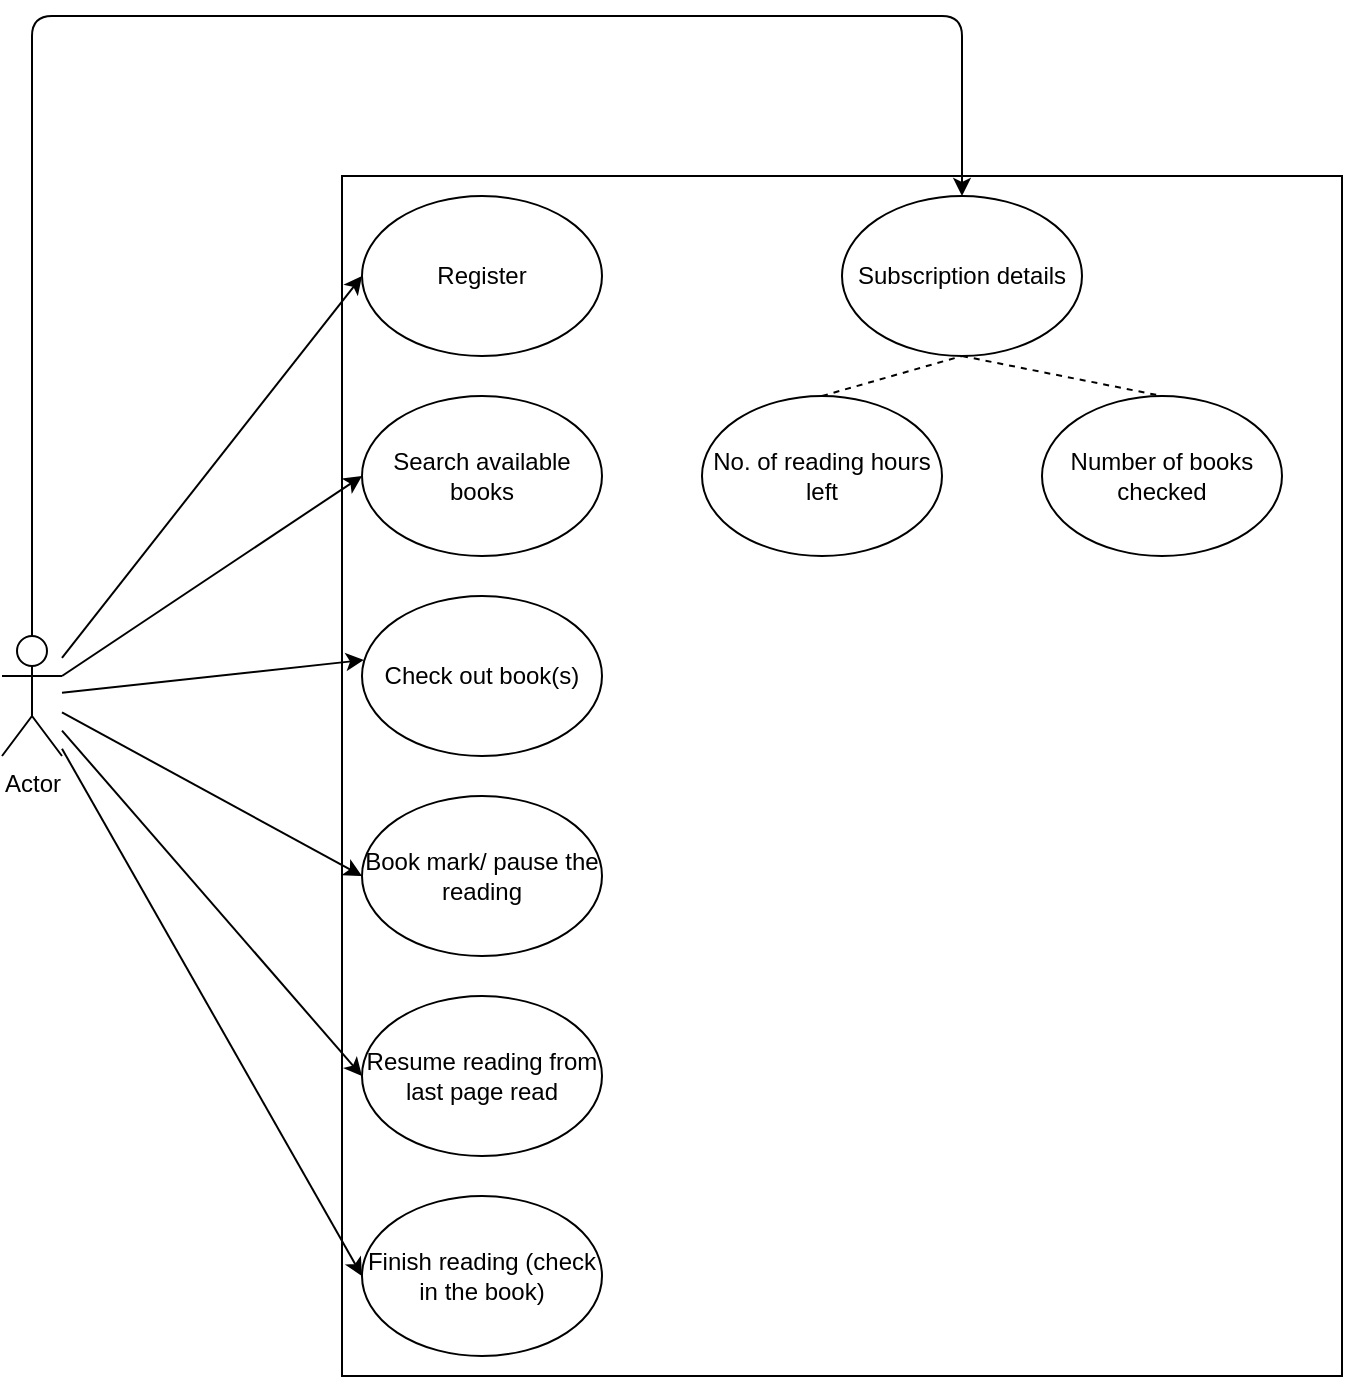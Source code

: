 <mxfile version="12.7.9" type="device"><diagram id="O4f3sb0Kif6kY3KjKK2u" name="Page-1"><mxGraphModel dx="1896" dy="1111" grid="1" gridSize="10" guides="1" tooltips="1" connect="1" arrows="1" fold="1" page="1" pageScale="1" pageWidth="850" pageHeight="1100" math="0" shadow="0"><root><mxCell id="0"/><mxCell id="1" parent="0"/><mxCell id="rJVmLUCx7BZa6X_PIHTk-1" value="" style="rounded=0;whiteSpace=wrap;html=1;" vertex="1" parent="1"><mxGeometry x="240" y="120" width="500" height="600" as="geometry"/></mxCell><mxCell id="rJVmLUCx7BZa6X_PIHTk-2" value="Actor" style="shape=umlActor;verticalLabelPosition=bottom;labelBackgroundColor=#ffffff;verticalAlign=top;html=1;outlineConnect=0;" vertex="1" parent="1"><mxGeometry x="70" y="350" width="30" height="60" as="geometry"/></mxCell><mxCell id="rJVmLUCx7BZa6X_PIHTk-7" value="Register" style="ellipse;whiteSpace=wrap;html=1;" vertex="1" parent="1"><mxGeometry x="250" y="130" width="120" height="80" as="geometry"/></mxCell><mxCell id="rJVmLUCx7BZa6X_PIHTk-9" value="" style="endArrow=classic;html=1;entryX=0;entryY=0.5;entryDx=0;entryDy=0;" edge="1" parent="1" source="rJVmLUCx7BZa6X_PIHTk-2" target="rJVmLUCx7BZa6X_PIHTk-7"><mxGeometry width="50" height="50" relative="1" as="geometry"><mxPoint x="160" y="210" as="sourcePoint"/><mxPoint x="210" y="160" as="targetPoint"/></mxGeometry></mxCell><mxCell id="rJVmLUCx7BZa6X_PIHTk-10" value="Search available books" style="ellipse;whiteSpace=wrap;html=1;" vertex="1" parent="1"><mxGeometry x="250" y="230" width="120" height="80" as="geometry"/></mxCell><mxCell id="rJVmLUCx7BZa6X_PIHTk-11" value="Check out book(s)" style="ellipse;whiteSpace=wrap;html=1;" vertex="1" parent="1"><mxGeometry x="250" y="330" width="120" height="80" as="geometry"/></mxCell><mxCell id="rJVmLUCx7BZa6X_PIHTk-12" value="Book mark/ pause the reading" style="ellipse;whiteSpace=wrap;html=1;" vertex="1" parent="1"><mxGeometry x="250" y="430" width="120" height="80" as="geometry"/></mxCell><mxCell id="rJVmLUCx7BZa6X_PIHTk-13" value="Resume reading from last page read" style="ellipse;whiteSpace=wrap;html=1;" vertex="1" parent="1"><mxGeometry x="250" y="530" width="120" height="80" as="geometry"/></mxCell><mxCell id="rJVmLUCx7BZa6X_PIHTk-14" value="Finish reading (check in the book)" style="ellipse;whiteSpace=wrap;html=1;" vertex="1" parent="1"><mxGeometry x="250" y="630" width="120" height="80" as="geometry"/></mxCell><mxCell id="rJVmLUCx7BZa6X_PIHTk-15" value="Subscription details" style="ellipse;whiteSpace=wrap;html=1;" vertex="1" parent="1"><mxGeometry x="490" y="130" width="120" height="80" as="geometry"/></mxCell><mxCell id="rJVmLUCx7BZa6X_PIHTk-16" value="Number of books checked" style="ellipse;whiteSpace=wrap;html=1;" vertex="1" parent="1"><mxGeometry x="590" y="230" width="120" height="80" as="geometry"/></mxCell><mxCell id="rJVmLUCx7BZa6X_PIHTk-17" value="No. of reading hours left" style="ellipse;whiteSpace=wrap;html=1;" vertex="1" parent="1"><mxGeometry x="420" y="230" width="120" height="80" as="geometry"/></mxCell><mxCell id="rJVmLUCx7BZa6X_PIHTk-19" value="" style="endArrow=none;dashed=1;html=1;exitX=0.5;exitY=0;exitDx=0;exitDy=0;entryX=0.5;entryY=1;entryDx=0;entryDy=0;" edge="1" parent="1" source="rJVmLUCx7BZa6X_PIHTk-17" target="rJVmLUCx7BZa6X_PIHTk-15"><mxGeometry width="50" height="50" relative="1" as="geometry"><mxPoint x="480" y="250" as="sourcePoint"/><mxPoint x="530" y="200" as="targetPoint"/></mxGeometry></mxCell><mxCell id="rJVmLUCx7BZa6X_PIHTk-20" value="" style="endArrow=none;dashed=1;html=1;entryX=0.5;entryY=0;entryDx=0;entryDy=0;exitX=0.5;exitY=1;exitDx=0;exitDy=0;" edge="1" parent="1" source="rJVmLUCx7BZa6X_PIHTk-15" target="rJVmLUCx7BZa6X_PIHTk-16"><mxGeometry width="50" height="50" relative="1" as="geometry"><mxPoint x="540" y="340" as="sourcePoint"/><mxPoint x="590" y="290" as="targetPoint"/><Array as="points"/></mxGeometry></mxCell><mxCell id="rJVmLUCx7BZa6X_PIHTk-23" value="" style="endArrow=classic;html=1;entryX=0;entryY=0.5;entryDx=0;entryDy=0;" edge="1" parent="1" source="rJVmLUCx7BZa6X_PIHTk-2" target="rJVmLUCx7BZa6X_PIHTk-10"><mxGeometry width="50" height="50" relative="1" as="geometry"><mxPoint x="160" y="270" as="sourcePoint"/><mxPoint x="210" y="220" as="targetPoint"/></mxGeometry></mxCell><mxCell id="rJVmLUCx7BZa6X_PIHTk-24" value="" style="endArrow=classic;html=1;entryX=0.008;entryY=0.4;entryDx=0;entryDy=0;entryPerimeter=0;" edge="1" parent="1" source="rJVmLUCx7BZa6X_PIHTk-2" target="rJVmLUCx7BZa6X_PIHTk-11"><mxGeometry width="50" height="50" relative="1" as="geometry"><mxPoint x="140" y="400" as="sourcePoint"/><mxPoint x="190" y="350" as="targetPoint"/></mxGeometry></mxCell><mxCell id="rJVmLUCx7BZa6X_PIHTk-25" value="" style="endArrow=classic;html=1;entryX=0;entryY=0.5;entryDx=0;entryDy=0;" edge="1" parent="1" source="rJVmLUCx7BZa6X_PIHTk-2" target="rJVmLUCx7BZa6X_PIHTk-12"><mxGeometry width="50" height="50" relative="1" as="geometry"><mxPoint x="160" y="250" as="sourcePoint"/><mxPoint x="180" y="360" as="targetPoint"/></mxGeometry></mxCell><mxCell id="rJVmLUCx7BZa6X_PIHTk-26" value="" style="endArrow=classic;html=1;entryX=0;entryY=0.5;entryDx=0;entryDy=0;" edge="1" parent="1" source="rJVmLUCx7BZa6X_PIHTk-2" target="rJVmLUCx7BZa6X_PIHTk-13"><mxGeometry width="50" height="50" relative="1" as="geometry"><mxPoint x="140" y="510" as="sourcePoint"/><mxPoint x="190" y="460" as="targetPoint"/></mxGeometry></mxCell><mxCell id="rJVmLUCx7BZa6X_PIHTk-28" value="" style="endArrow=classic;html=1;entryX=0;entryY=0.5;entryDx=0;entryDy=0;" edge="1" parent="1" source="rJVmLUCx7BZa6X_PIHTk-2" target="rJVmLUCx7BZa6X_PIHTk-14"><mxGeometry width="50" height="50" relative="1" as="geometry"><mxPoint x="400" y="450" as="sourcePoint"/><mxPoint x="450" y="400" as="targetPoint"/></mxGeometry></mxCell><mxCell id="rJVmLUCx7BZa6X_PIHTk-29" value="" style="endArrow=classic;html=1;exitX=0.5;exitY=0;exitDx=0;exitDy=0;exitPerimeter=0;entryX=0.5;entryY=0;entryDx=0;entryDy=0;" edge="1" parent="1" source="rJVmLUCx7BZa6X_PIHTk-2" target="rJVmLUCx7BZa6X_PIHTk-15"><mxGeometry width="50" height="50" relative="1" as="geometry"><mxPoint x="400" y="450" as="sourcePoint"/><mxPoint x="560" y="40" as="targetPoint"/><Array as="points"><mxPoint x="85" y="40"/><mxPoint x="550" y="40"/></Array></mxGeometry></mxCell></root></mxGraphModel></diagram></mxfile>